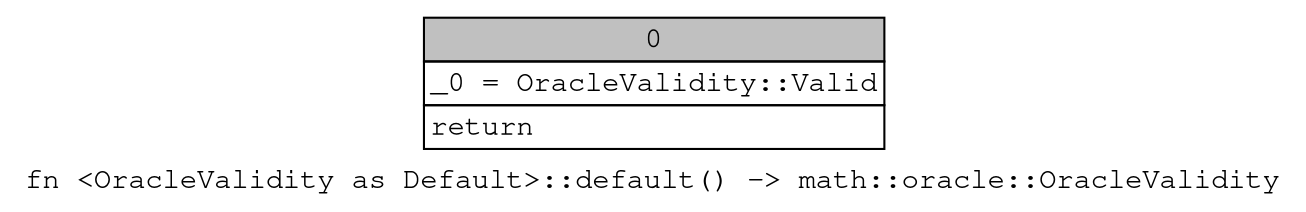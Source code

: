 digraph Mir_0_15045 {
    graph [fontname="Courier, monospace"];
    node [fontname="Courier, monospace"];
    edge [fontname="Courier, monospace"];
    label=<fn &lt;OracleValidity as Default&gt;::default() -&gt; math::oracle::OracleValidity<br align="left"/>>;
    bb0__0_15045 [shape="none", label=<<table border="0" cellborder="1" cellspacing="0"><tr><td bgcolor="gray" align="center" colspan="1">0</td></tr><tr><td align="left" balign="left">_0 = OracleValidity::Valid<br/></td></tr><tr><td align="left">return</td></tr></table>>];
}
